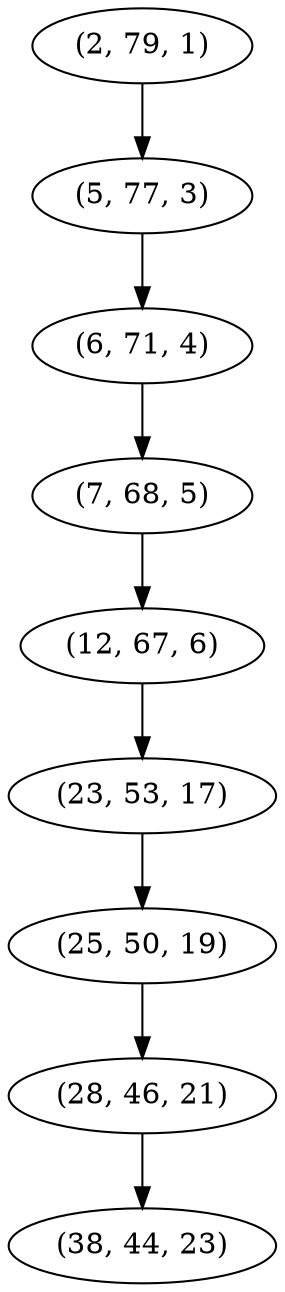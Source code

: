 digraph tree {
    "(2, 79, 1)";
    "(5, 77, 3)";
    "(6, 71, 4)";
    "(7, 68, 5)";
    "(12, 67, 6)";
    "(23, 53, 17)";
    "(25, 50, 19)";
    "(28, 46, 21)";
    "(38, 44, 23)";
    "(2, 79, 1)" -> "(5, 77, 3)";
    "(5, 77, 3)" -> "(6, 71, 4)";
    "(6, 71, 4)" -> "(7, 68, 5)";
    "(7, 68, 5)" -> "(12, 67, 6)";
    "(12, 67, 6)" -> "(23, 53, 17)";
    "(23, 53, 17)" -> "(25, 50, 19)";
    "(25, 50, 19)" -> "(28, 46, 21)";
    "(28, 46, 21)" -> "(38, 44, 23)";
}
